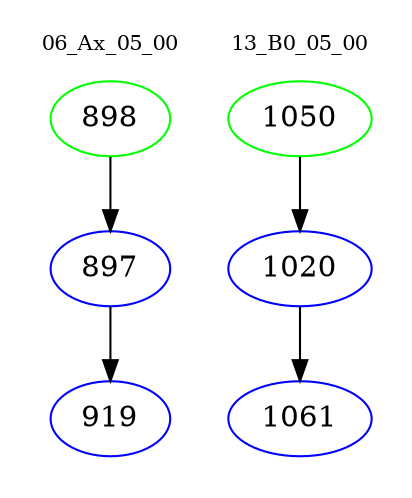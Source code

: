 digraph{
subgraph cluster_0 {
color = white
label = "06_Ax_05_00";
fontsize=10;
T0_898 [label="898", color="green"]
T0_898 -> T0_897 [color="black"]
T0_897 [label="897", color="blue"]
T0_897 -> T0_919 [color="black"]
T0_919 [label="919", color="blue"]
}
subgraph cluster_1 {
color = white
label = "13_B0_05_00";
fontsize=10;
T1_1050 [label="1050", color="green"]
T1_1050 -> T1_1020 [color="black"]
T1_1020 [label="1020", color="blue"]
T1_1020 -> T1_1061 [color="black"]
T1_1061 [label="1061", color="blue"]
}
}
